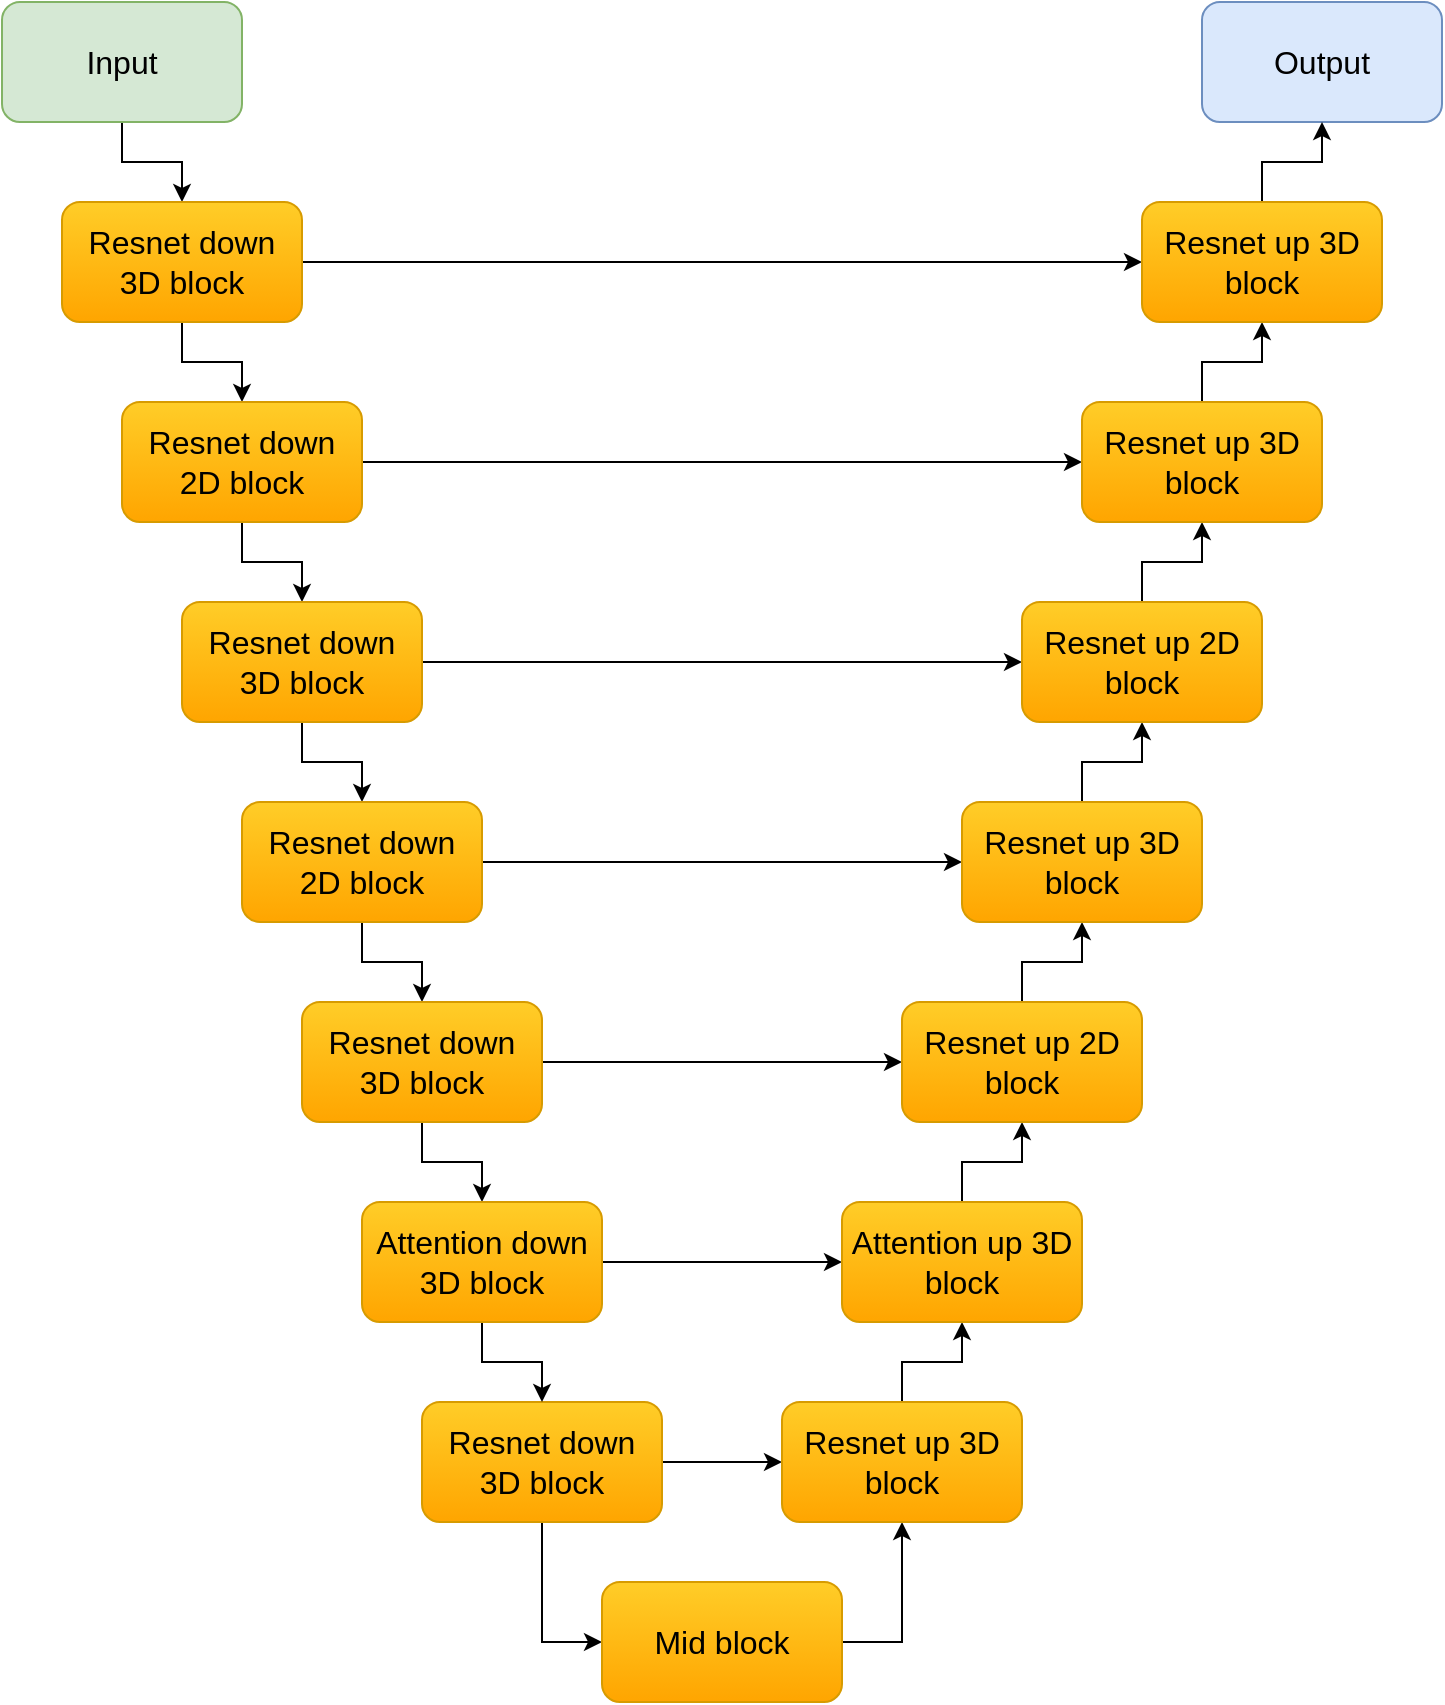 <mxfile version="21.8.0" type="device">
  <diagram name="Page-1" id="bKJ9M7TFCG-FmAOeaJfg">
    <mxGraphModel dx="2062" dy="1092" grid="1" gridSize="10" guides="1" tooltips="1" connect="1" arrows="1" fold="1" page="1" pageScale="1" pageWidth="850" pageHeight="1100" math="0" shadow="0">
      <root>
        <mxCell id="0" />
        <mxCell id="1" parent="0" />
        <mxCell id="PrT4Ly5hu28b8KY8F8GB-10" style="edgeStyle=orthogonalEdgeStyle;rounded=0;orthogonalLoop=1;jettySize=auto;html=1;exitX=0.5;exitY=1;exitDx=0;exitDy=0;entryX=0.5;entryY=0;entryDx=0;entryDy=0;fontSize=16;" parent="1" source="PrT4Ly5hu28b8KY8F8GB-1" target="PrT4Ly5hu28b8KY8F8GB-7" edge="1">
          <mxGeometry relative="1" as="geometry" />
        </mxCell>
        <mxCell id="PrT4Ly5hu28b8KY8F8GB-1" value="Input" style="rounded=1;whiteSpace=wrap;html=1;fillColor=#d5e8d4;strokeColor=#82b366;fontSize=16;" parent="1" vertex="1">
          <mxGeometry x="20" y="110" width="120" height="60" as="geometry" />
        </mxCell>
        <mxCell id="PrT4Ly5hu28b8KY8F8GB-11" style="edgeStyle=orthogonalEdgeStyle;rounded=0;orthogonalLoop=1;jettySize=auto;html=1;exitX=0.5;exitY=1;exitDx=0;exitDy=0;entryX=0.5;entryY=0;entryDx=0;entryDy=0;fontSize=16;" parent="1" source="PrT4Ly5hu28b8KY8F8GB-7" target="PrT4Ly5hu28b8KY8F8GB-8" edge="1">
          <mxGeometry relative="1" as="geometry" />
        </mxCell>
        <mxCell id="5i70CCmdOkv6TvyT6Tv_-49" style="edgeStyle=orthogonalEdgeStyle;rounded=0;orthogonalLoop=1;jettySize=auto;html=1;exitX=1;exitY=0.5;exitDx=0;exitDy=0;entryX=0;entryY=0.5;entryDx=0;entryDy=0;fontSize=16;" parent="1" source="PrT4Ly5hu28b8KY8F8GB-7" target="5i70CCmdOkv6TvyT6Tv_-38" edge="1">
          <mxGeometry relative="1" as="geometry" />
        </mxCell>
        <mxCell id="PrT4Ly5hu28b8KY8F8GB-7" value="Resnet down 3D block" style="rounded=1;whiteSpace=wrap;html=1;fillColor=#ffcd28;strokeColor=#d79b00;gradientColor=#ffa500;fontSize=16;" parent="1" vertex="1">
          <mxGeometry x="50" y="210" width="120" height="60" as="geometry" />
        </mxCell>
        <mxCell id="5i70CCmdOkv6TvyT6Tv_-6" style="edgeStyle=orthogonalEdgeStyle;rounded=0;orthogonalLoop=1;jettySize=auto;html=1;exitX=0.5;exitY=1;exitDx=0;exitDy=0;entryX=0.5;entryY=0;entryDx=0;entryDy=0;fontSize=16;" parent="1" source="PrT4Ly5hu28b8KY8F8GB-8" target="5i70CCmdOkv6TvyT6Tv_-1" edge="1">
          <mxGeometry relative="1" as="geometry" />
        </mxCell>
        <mxCell id="5i70CCmdOkv6TvyT6Tv_-48" style="edgeStyle=orthogonalEdgeStyle;rounded=0;orthogonalLoop=1;jettySize=auto;html=1;exitX=1;exitY=0.5;exitDx=0;exitDy=0;entryX=0;entryY=0.5;entryDx=0;entryDy=0;fontSize=16;" parent="1" source="PrT4Ly5hu28b8KY8F8GB-8" target="5i70CCmdOkv6TvyT6Tv_-37" edge="1">
          <mxGeometry relative="1" as="geometry" />
        </mxCell>
        <mxCell id="PrT4Ly5hu28b8KY8F8GB-8" value="Resnet down 2D block" style="rounded=1;whiteSpace=wrap;html=1;fillColor=#ffcd28;strokeColor=#d79b00;gradientColor=#ffa500;fontSize=16;" parent="1" vertex="1">
          <mxGeometry x="80" y="310" width="120" height="60" as="geometry" />
        </mxCell>
        <mxCell id="PrT4Ly5hu28b8KY8F8GB-35" value="Output" style="rounded=1;whiteSpace=wrap;html=1;fillColor=#dae8fc;strokeColor=#6c8ebf;fontSize=16;" parent="1" vertex="1">
          <mxGeometry x="620" y="110" width="120" height="60" as="geometry" />
        </mxCell>
        <mxCell id="5i70CCmdOkv6TvyT6Tv_-7" style="edgeStyle=orthogonalEdgeStyle;rounded=0;orthogonalLoop=1;jettySize=auto;html=1;exitX=0.5;exitY=1;exitDx=0;exitDy=0;entryX=0.5;entryY=0;entryDx=0;entryDy=0;fontSize=16;" parent="1" source="5i70CCmdOkv6TvyT6Tv_-1" target="5i70CCmdOkv6TvyT6Tv_-2" edge="1">
          <mxGeometry relative="1" as="geometry" />
        </mxCell>
        <mxCell id="5i70CCmdOkv6TvyT6Tv_-47" style="edgeStyle=orthogonalEdgeStyle;rounded=0;orthogonalLoop=1;jettySize=auto;html=1;exitX=1;exitY=0.5;exitDx=0;exitDy=0;entryX=0;entryY=0.5;entryDx=0;entryDy=0;fontSize=16;" parent="1" source="5i70CCmdOkv6TvyT6Tv_-1" target="5i70CCmdOkv6TvyT6Tv_-36" edge="1">
          <mxGeometry relative="1" as="geometry" />
        </mxCell>
        <mxCell id="5i70CCmdOkv6TvyT6Tv_-1" value="Resnet down 3D block" style="rounded=1;whiteSpace=wrap;html=1;fillColor=#ffcd28;strokeColor=#d79b00;gradientColor=#ffa500;fontSize=16;" parent="1" vertex="1">
          <mxGeometry x="110" y="410" width="120" height="60" as="geometry" />
        </mxCell>
        <mxCell id="5i70CCmdOkv6TvyT6Tv_-8" style="edgeStyle=orthogonalEdgeStyle;rounded=0;orthogonalLoop=1;jettySize=auto;html=1;exitX=0.5;exitY=1;exitDx=0;exitDy=0;entryX=0.5;entryY=0;entryDx=0;entryDy=0;fontSize=16;" parent="1" source="5i70CCmdOkv6TvyT6Tv_-2" target="5i70CCmdOkv6TvyT6Tv_-3" edge="1">
          <mxGeometry relative="1" as="geometry" />
        </mxCell>
        <mxCell id="5i70CCmdOkv6TvyT6Tv_-46" style="edgeStyle=orthogonalEdgeStyle;rounded=0;orthogonalLoop=1;jettySize=auto;html=1;exitX=1;exitY=0.5;exitDx=0;exitDy=0;entryX=0;entryY=0.5;entryDx=0;entryDy=0;fontSize=16;" parent="1" source="5i70CCmdOkv6TvyT6Tv_-2" target="5i70CCmdOkv6TvyT6Tv_-35" edge="1">
          <mxGeometry relative="1" as="geometry" />
        </mxCell>
        <mxCell id="5i70CCmdOkv6TvyT6Tv_-2" value="Resnet down 2D block" style="rounded=1;whiteSpace=wrap;html=1;fillColor=#ffcd28;strokeColor=#d79b00;gradientColor=#ffa500;fontSize=16;" parent="1" vertex="1">
          <mxGeometry x="140" y="510" width="120" height="60" as="geometry" />
        </mxCell>
        <mxCell id="5i70CCmdOkv6TvyT6Tv_-9" style="edgeStyle=orthogonalEdgeStyle;rounded=0;orthogonalLoop=1;jettySize=auto;html=1;exitX=0.5;exitY=1;exitDx=0;exitDy=0;entryX=0.5;entryY=0;entryDx=0;entryDy=0;fontSize=16;" parent="1" source="5i70CCmdOkv6TvyT6Tv_-3" target="5i70CCmdOkv6TvyT6Tv_-5" edge="1">
          <mxGeometry relative="1" as="geometry" />
        </mxCell>
        <mxCell id="5i70CCmdOkv6TvyT6Tv_-45" style="edgeStyle=orthogonalEdgeStyle;rounded=0;orthogonalLoop=1;jettySize=auto;html=1;exitX=1;exitY=0.5;exitDx=0;exitDy=0;entryX=0;entryY=0.5;entryDx=0;entryDy=0;fontSize=16;" parent="1" source="5i70CCmdOkv6TvyT6Tv_-3" target="5i70CCmdOkv6TvyT6Tv_-34" edge="1">
          <mxGeometry relative="1" as="geometry" />
        </mxCell>
        <mxCell id="5i70CCmdOkv6TvyT6Tv_-3" value="Resnet down 3D block" style="rounded=1;whiteSpace=wrap;html=1;fillColor=#ffcd28;strokeColor=#d79b00;gradientColor=#ffa500;fontSize=16;" parent="1" vertex="1">
          <mxGeometry x="170" y="610" width="120" height="60" as="geometry" />
        </mxCell>
        <mxCell id="5i70CCmdOkv6TvyT6Tv_-28" style="edgeStyle=orthogonalEdgeStyle;rounded=0;orthogonalLoop=1;jettySize=auto;html=1;exitX=1;exitY=0.5;exitDx=0;exitDy=0;entryX=0;entryY=0.5;entryDx=0;entryDy=0;fontSize=16;" parent="1" source="5i70CCmdOkv6TvyT6Tv_-4" target="5i70CCmdOkv6TvyT6Tv_-27" edge="1">
          <mxGeometry relative="1" as="geometry" />
        </mxCell>
        <mxCell id="5i70CCmdOkv6TvyT6Tv_-29" style="edgeStyle=orthogonalEdgeStyle;rounded=0;orthogonalLoop=1;jettySize=auto;html=1;exitX=0.5;exitY=1;exitDx=0;exitDy=0;entryX=0;entryY=0.5;entryDx=0;entryDy=0;fontSize=16;" parent="1" source="5i70CCmdOkv6TvyT6Tv_-4" target="5i70CCmdOkv6TvyT6Tv_-26" edge="1">
          <mxGeometry relative="1" as="geometry" />
        </mxCell>
        <mxCell id="5i70CCmdOkv6TvyT6Tv_-4" value="Resnet down 3D block" style="rounded=1;whiteSpace=wrap;html=1;fillColor=#ffcd28;strokeColor=#d79b00;gradientColor=#ffa500;fontSize=16;" parent="1" vertex="1">
          <mxGeometry x="230" y="810" width="120" height="60" as="geometry" />
        </mxCell>
        <mxCell id="5i70CCmdOkv6TvyT6Tv_-10" style="edgeStyle=orthogonalEdgeStyle;rounded=0;orthogonalLoop=1;jettySize=auto;html=1;exitX=0.5;exitY=1;exitDx=0;exitDy=0;entryX=0.5;entryY=0;entryDx=0;entryDy=0;fontSize=16;" parent="1" source="5i70CCmdOkv6TvyT6Tv_-5" target="5i70CCmdOkv6TvyT6Tv_-4" edge="1">
          <mxGeometry relative="1" as="geometry" />
        </mxCell>
        <mxCell id="5i70CCmdOkv6TvyT6Tv_-33" style="edgeStyle=orthogonalEdgeStyle;rounded=0;orthogonalLoop=1;jettySize=auto;html=1;exitX=1;exitY=0.5;exitDx=0;exitDy=0;entryX=0;entryY=0.5;entryDx=0;entryDy=0;fontSize=16;" parent="1" source="5i70CCmdOkv6TvyT6Tv_-5" target="5i70CCmdOkv6TvyT6Tv_-31" edge="1">
          <mxGeometry relative="1" as="geometry" />
        </mxCell>
        <mxCell id="5i70CCmdOkv6TvyT6Tv_-5" value="Attention down 3D block" style="rounded=1;whiteSpace=wrap;html=1;fillColor=#ffcd28;strokeColor=#d79b00;gradientColor=#ffa500;fontSize=16;" parent="1" vertex="1">
          <mxGeometry x="200" y="710" width="120" height="60" as="geometry" />
        </mxCell>
        <mxCell id="5i70CCmdOkv6TvyT6Tv_-30" style="edgeStyle=orthogonalEdgeStyle;rounded=0;orthogonalLoop=1;jettySize=auto;html=1;exitX=1;exitY=0.5;exitDx=0;exitDy=0;entryX=0.5;entryY=1;entryDx=0;entryDy=0;fontSize=16;" parent="1" source="5i70CCmdOkv6TvyT6Tv_-26" target="5i70CCmdOkv6TvyT6Tv_-27" edge="1">
          <mxGeometry relative="1" as="geometry" />
        </mxCell>
        <mxCell id="5i70CCmdOkv6TvyT6Tv_-26" value="Mid block" style="rounded=1;whiteSpace=wrap;html=1;fillColor=#ffcd28;strokeColor=#d79b00;gradientColor=#ffa500;fontSize=16;" parent="1" vertex="1">
          <mxGeometry x="320" y="900" width="120" height="60" as="geometry" />
        </mxCell>
        <mxCell id="5i70CCmdOkv6TvyT6Tv_-50" style="edgeStyle=orthogonalEdgeStyle;rounded=0;orthogonalLoop=1;jettySize=auto;html=1;exitX=0.5;exitY=0;exitDx=0;exitDy=0;entryX=0.5;entryY=1;entryDx=0;entryDy=0;fontSize=16;" parent="1" source="5i70CCmdOkv6TvyT6Tv_-27" target="5i70CCmdOkv6TvyT6Tv_-31" edge="1">
          <mxGeometry relative="1" as="geometry" />
        </mxCell>
        <mxCell id="5i70CCmdOkv6TvyT6Tv_-27" value="Resnet up 3D block" style="rounded=1;whiteSpace=wrap;html=1;fillColor=#ffcd28;strokeColor=#d79b00;gradientColor=#ffa500;fontSize=16;" parent="1" vertex="1">
          <mxGeometry x="410" y="810" width="120" height="60" as="geometry" />
        </mxCell>
        <mxCell id="5i70CCmdOkv6TvyT6Tv_-51" style="edgeStyle=orthogonalEdgeStyle;rounded=0;orthogonalLoop=1;jettySize=auto;html=1;exitX=0.5;exitY=0;exitDx=0;exitDy=0;entryX=0.5;entryY=1;entryDx=0;entryDy=0;fontSize=16;" parent="1" source="5i70CCmdOkv6TvyT6Tv_-31" target="5i70CCmdOkv6TvyT6Tv_-34" edge="1">
          <mxGeometry relative="1" as="geometry" />
        </mxCell>
        <mxCell id="5i70CCmdOkv6TvyT6Tv_-31" value="Attention up 3D block" style="rounded=1;whiteSpace=wrap;html=1;fillColor=#ffcd28;strokeColor=#d79b00;gradientColor=#ffa500;fontSize=16;" parent="1" vertex="1">
          <mxGeometry x="440" y="710" width="120" height="60" as="geometry" />
        </mxCell>
        <mxCell id="5i70CCmdOkv6TvyT6Tv_-52" style="edgeStyle=orthogonalEdgeStyle;rounded=0;orthogonalLoop=1;jettySize=auto;html=1;exitX=0.5;exitY=0;exitDx=0;exitDy=0;entryX=0.5;entryY=1;entryDx=0;entryDy=0;fontSize=16;" parent="1" source="5i70CCmdOkv6TvyT6Tv_-34" target="5i70CCmdOkv6TvyT6Tv_-35" edge="1">
          <mxGeometry relative="1" as="geometry" />
        </mxCell>
        <mxCell id="5i70CCmdOkv6TvyT6Tv_-34" value="Resnet up 2D block" style="rounded=1;whiteSpace=wrap;html=1;fillColor=#ffcd28;strokeColor=#d79b00;gradientColor=#ffa500;fontSize=16;" parent="1" vertex="1">
          <mxGeometry x="470" y="610" width="120" height="60" as="geometry" />
        </mxCell>
        <mxCell id="5i70CCmdOkv6TvyT6Tv_-53" style="edgeStyle=orthogonalEdgeStyle;rounded=0;orthogonalLoop=1;jettySize=auto;html=1;exitX=0.5;exitY=0;exitDx=0;exitDy=0;entryX=0.5;entryY=1;entryDx=0;entryDy=0;fontSize=16;" parent="1" source="5i70CCmdOkv6TvyT6Tv_-35" target="5i70CCmdOkv6TvyT6Tv_-36" edge="1">
          <mxGeometry relative="1" as="geometry" />
        </mxCell>
        <mxCell id="5i70CCmdOkv6TvyT6Tv_-35" value="Resnet up 3D block" style="rounded=1;whiteSpace=wrap;html=1;fillColor=#ffcd28;strokeColor=#d79b00;gradientColor=#ffa500;fontSize=16;" parent="1" vertex="1">
          <mxGeometry x="500" y="510" width="120" height="60" as="geometry" />
        </mxCell>
        <mxCell id="5i70CCmdOkv6TvyT6Tv_-54" style="edgeStyle=orthogonalEdgeStyle;rounded=0;orthogonalLoop=1;jettySize=auto;html=1;exitX=0.5;exitY=0;exitDx=0;exitDy=0;entryX=0.5;entryY=1;entryDx=0;entryDy=0;fontSize=16;" parent="1" source="5i70CCmdOkv6TvyT6Tv_-36" target="5i70CCmdOkv6TvyT6Tv_-37" edge="1">
          <mxGeometry relative="1" as="geometry" />
        </mxCell>
        <mxCell id="5i70CCmdOkv6TvyT6Tv_-36" value="Resnet up 2D block" style="rounded=1;whiteSpace=wrap;html=1;fillColor=#ffcd28;strokeColor=#d79b00;gradientColor=#ffa500;fontSize=16;" parent="1" vertex="1">
          <mxGeometry x="530" y="410" width="120" height="60" as="geometry" />
        </mxCell>
        <mxCell id="5i70CCmdOkv6TvyT6Tv_-55" style="edgeStyle=orthogonalEdgeStyle;rounded=0;orthogonalLoop=1;jettySize=auto;html=1;exitX=0.5;exitY=0;exitDx=0;exitDy=0;entryX=0.5;entryY=1;entryDx=0;entryDy=0;fontSize=16;" parent="1" source="5i70CCmdOkv6TvyT6Tv_-37" target="5i70CCmdOkv6TvyT6Tv_-38" edge="1">
          <mxGeometry relative="1" as="geometry" />
        </mxCell>
        <mxCell id="5i70CCmdOkv6TvyT6Tv_-37" value="Resnet up 3D block" style="rounded=1;whiteSpace=wrap;html=1;fillColor=#ffcd28;strokeColor=#d79b00;gradientColor=#ffa500;fontSize=16;" parent="1" vertex="1">
          <mxGeometry x="560" y="310" width="120" height="60" as="geometry" />
        </mxCell>
        <mxCell id="5i70CCmdOkv6TvyT6Tv_-56" style="edgeStyle=orthogonalEdgeStyle;rounded=0;orthogonalLoop=1;jettySize=auto;html=1;exitX=0.5;exitY=0;exitDx=0;exitDy=0;entryX=0.5;entryY=1;entryDx=0;entryDy=0;fontSize=16;" parent="1" source="5i70CCmdOkv6TvyT6Tv_-38" target="PrT4Ly5hu28b8KY8F8GB-35" edge="1">
          <mxGeometry relative="1" as="geometry" />
        </mxCell>
        <mxCell id="5i70CCmdOkv6TvyT6Tv_-38" value="Resnet up 3D block" style="rounded=1;whiteSpace=wrap;html=1;fillColor=#ffcd28;strokeColor=#d79b00;gradientColor=#ffa500;fontSize=16;" parent="1" vertex="1">
          <mxGeometry x="590" y="210" width="120" height="60" as="geometry" />
        </mxCell>
      </root>
    </mxGraphModel>
  </diagram>
</mxfile>
